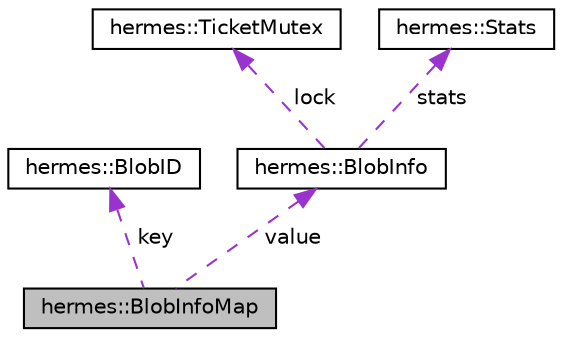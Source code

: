 digraph "hermes::BlobInfoMap"
{
 // LATEX_PDF_SIZE
  edge [fontname="Helvetica",fontsize="10",labelfontname="Helvetica",labelfontsize="10"];
  node [fontname="Helvetica",fontsize="10",shape=record];
  Node1 [label="hermes::BlobInfoMap",height=0.2,width=0.4,color="black", fillcolor="grey75", style="filled", fontcolor="black",tooltip=" "];
  Node2 -> Node1 [dir="back",color="darkorchid3",fontsize="10",style="dashed",label=" key" ,fontname="Helvetica"];
  Node2 [label="hermes::BlobID",height=0.2,width=0.4,color="black", fillcolor="white", style="filled",URL="$unionhermes_1_1_blob_i_d.html",tooltip=" "];
  Node3 -> Node1 [dir="back",color="darkorchid3",fontsize="10",style="dashed",label=" value" ,fontname="Helvetica"];
  Node3 [label="hermes::BlobInfo",height=0.2,width=0.4,color="black", fillcolor="white", style="filled",URL="$structhermes_1_1_blob_info.html",tooltip=" "];
  Node4 -> Node3 [dir="back",color="darkorchid3",fontsize="10",style="dashed",label=" lock" ,fontname="Helvetica"];
  Node4 [label="hermes::TicketMutex",height=0.2,width=0.4,color="black", fillcolor="white", style="filled",URL="$structhermes_1_1_ticket_mutex.html",tooltip=" "];
  Node5 -> Node3 [dir="back",color="darkorchid3",fontsize="10",style="dashed",label=" stats" ,fontname="Helvetica"];
  Node5 [label="hermes::Stats",height=0.2,width=0.4,color="black", fillcolor="white", style="filled",URL="$structhermes_1_1_stats.html",tooltip=" "];
}
